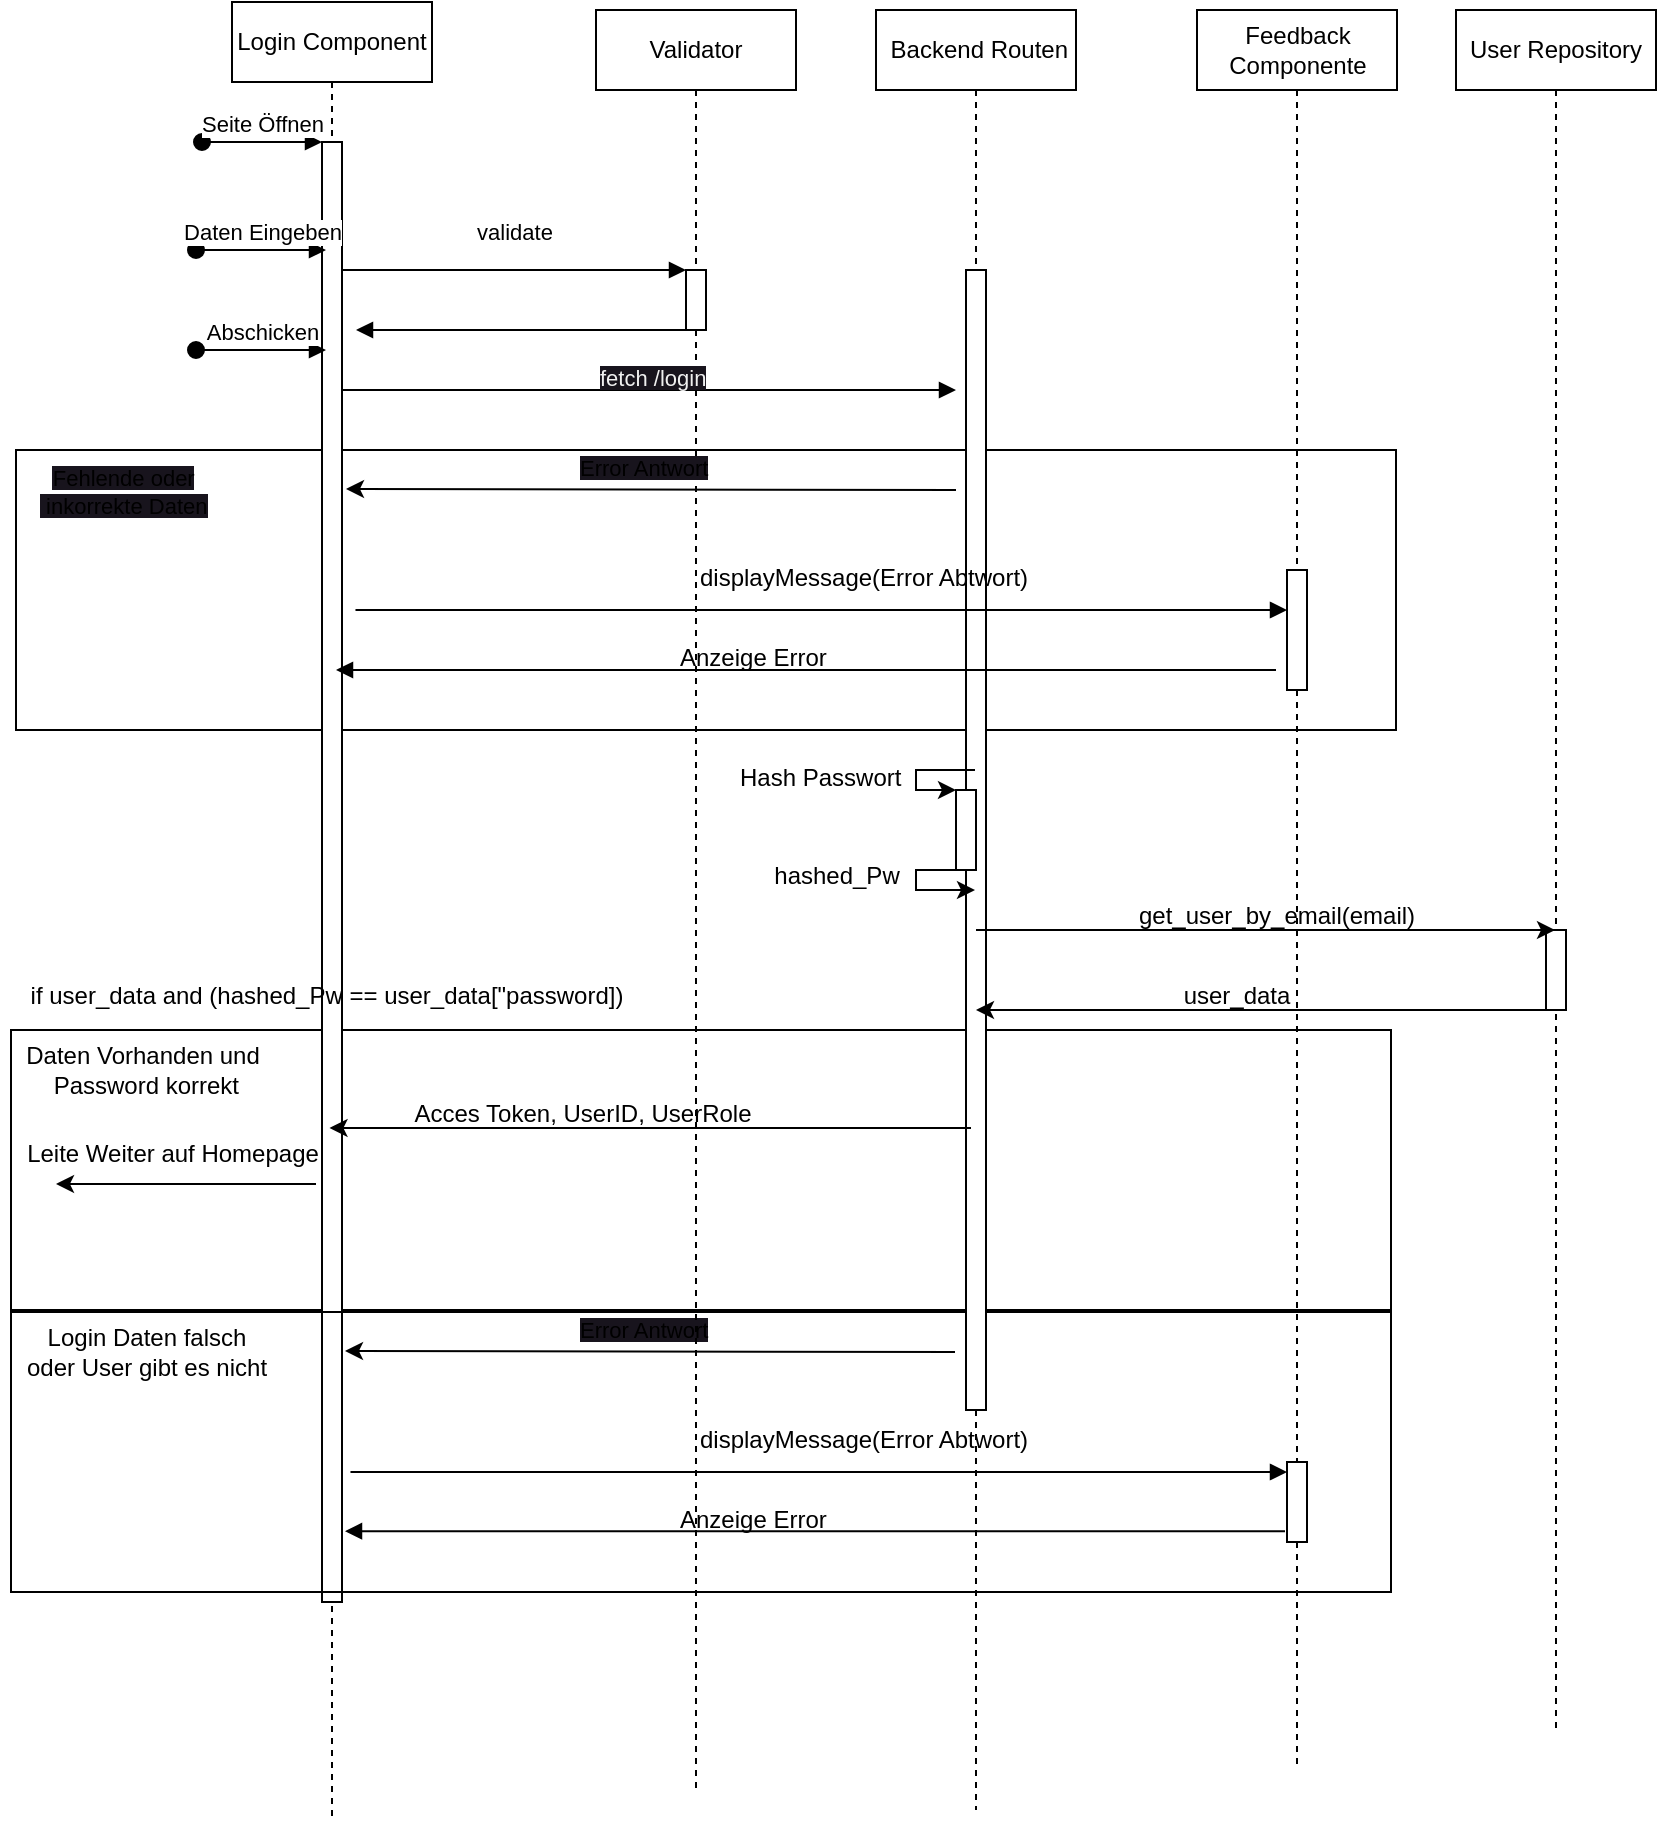 <mxfile version="24.1.0" type="device">
  <diagram name="Page-1" id="2YBvvXClWsGukQMizWep">
    <mxGraphModel dx="1105" dy="654" grid="1" gridSize="10" guides="1" tooltips="1" connect="1" arrows="1" fold="1" page="1" pageScale="1" pageWidth="850" pageHeight="1100" math="0" shadow="0">
      <root>
        <mxCell id="0" />
        <mxCell id="1" parent="0" />
        <mxCell id="eFoGn435We_nCQMnip67-62" value="" style="rounded=0;whiteSpace=wrap;html=1;fillColor=none;" vertex="1" parent="1">
          <mxGeometry x="17.5" y="600" width="690" height="140" as="geometry" />
        </mxCell>
        <mxCell id="eFoGn435We_nCQMnip67-8" value="" style="rounded=0;whiteSpace=wrap;html=1;fillColor=none;" vertex="1" parent="1">
          <mxGeometry x="20" y="310" width="690" height="140" as="geometry" />
        </mxCell>
        <mxCell id="aM9ryv3xv72pqoxQDRHE-1" value="Login Component" style="shape=umlLifeline;perimeter=lifelinePerimeter;whiteSpace=wrap;html=1;container=0;dropTarget=0;collapsible=0;recursiveResize=0;outlineConnect=0;portConstraint=eastwest;newEdgeStyle={&quot;edgeStyle&quot;:&quot;elbowEdgeStyle&quot;,&quot;elbow&quot;:&quot;vertical&quot;,&quot;curved&quot;:0,&quot;rounded&quot;:0};" parent="1" vertex="1">
          <mxGeometry x="128" y="86" width="100" height="910" as="geometry" />
        </mxCell>
        <mxCell id="aM9ryv3xv72pqoxQDRHE-2" value="" style="html=1;points=[];perimeter=orthogonalPerimeter;outlineConnect=0;targetShapes=umlLifeline;portConstraint=eastwest;newEdgeStyle={&quot;edgeStyle&quot;:&quot;elbowEdgeStyle&quot;,&quot;elbow&quot;:&quot;vertical&quot;,&quot;curved&quot;:0,&quot;rounded&quot;:0};" parent="aM9ryv3xv72pqoxQDRHE-1" vertex="1">
          <mxGeometry x="45" y="70" width="10" height="730" as="geometry" />
        </mxCell>
        <mxCell id="aM9ryv3xv72pqoxQDRHE-3" value="Seite Öffnen" style="html=1;verticalAlign=bottom;startArrow=oval;endArrow=block;startSize=8;edgeStyle=elbowEdgeStyle;elbow=vertical;curved=0;rounded=0;" parent="aM9ryv3xv72pqoxQDRHE-1" target="aM9ryv3xv72pqoxQDRHE-2" edge="1">
          <mxGeometry relative="1" as="geometry">
            <mxPoint x="-15" y="70" as="sourcePoint" />
          </mxGeometry>
        </mxCell>
        <mxCell id="eFoGn435We_nCQMnip67-67" value="" style="rounded=0;whiteSpace=wrap;html=1;fillColor=none;" vertex="1" parent="aM9ryv3xv72pqoxQDRHE-1">
          <mxGeometry x="-110.5" y="655" width="690" height="140" as="geometry" />
        </mxCell>
        <mxCell id="eFoGn435We_nCQMnip67-68" value="Login Daten falsch&lt;div&gt;oder User gibt es nicht&lt;/div&gt;" style="text;html=1;align=center;verticalAlign=middle;resizable=0;points=[];autosize=1;strokeColor=none;fillColor=none;" vertex="1" parent="aM9ryv3xv72pqoxQDRHE-1">
          <mxGeometry x="-113.5" y="655" width="140" height="40" as="geometry" />
        </mxCell>
        <mxCell id="eFoGn435We_nCQMnip67-70" value="" style="endArrow=classic;html=1;rounded=0;" edge="1" parent="aM9ryv3xv72pqoxQDRHE-1">
          <mxGeometry width="50" height="50" relative="1" as="geometry">
            <mxPoint x="361.5" y="675" as="sourcePoint" />
            <mxPoint x="56.5" y="674.5" as="targetPoint" />
          </mxGeometry>
        </mxCell>
        <mxCell id="eFoGn435We_nCQMnip67-71" value="&lt;div style=&quot;text-align: center;&quot;&gt;&lt;span style=&quot;font-size: 11px; text-wrap: nowrap; background-color: rgb(24, 20, 29);&quot;&gt;Error Antwort&lt;/span&gt;&lt;/div&gt;" style="text;whiteSpace=wrap;html=1;" vertex="1" parent="aM9ryv3xv72pqoxQDRHE-1">
          <mxGeometry x="171.5" y="650" width="70" height="40" as="geometry" />
        </mxCell>
        <mxCell id="eFoGn435We_nCQMnip67-73" value="&lt;div style=&quot;text-align: center;&quot;&gt;displayMessage(Error Abtwort)&lt;/div&gt;" style="text;whiteSpace=wrap;html=1;" vertex="1" parent="aM9ryv3xv72pqoxQDRHE-1">
          <mxGeometry x="231.5" y="705" width="190" height="40" as="geometry" />
        </mxCell>
        <mxCell id="eFoGn435We_nCQMnip67-74" value="" style="html=1;verticalAlign=bottom;endArrow=block;edgeStyle=elbowEdgeStyle;elbow=vertical;curved=0;rounded=0;exitX=0.246;exitY=0.571;exitDx=0;exitDy=0;exitPerimeter=0;" edge="1" parent="aM9ryv3xv72pqoxQDRHE-1">
          <mxGeometry relative="1" as="geometry">
            <mxPoint x="206.5" y="764.62" as="sourcePoint" />
            <Array as="points">
              <mxPoint x="526.5" y="764.62" />
            </Array>
            <mxPoint x="56.5" y="764.62" as="targetPoint" />
          </mxGeometry>
        </mxCell>
        <mxCell id="eFoGn435We_nCQMnip67-75" value="&lt;div style=&quot;text-align: center;&quot;&gt;Anzeige Error&lt;/div&gt;" style="text;whiteSpace=wrap;html=1;" vertex="1" parent="aM9ryv3xv72pqoxQDRHE-1">
          <mxGeometry x="221.5" y="745" width="190" height="40" as="geometry" />
        </mxCell>
        <mxCell id="aM9ryv3xv72pqoxQDRHE-5" value="Validator" style="shape=umlLifeline;perimeter=lifelinePerimeter;whiteSpace=wrap;html=1;container=0;dropTarget=0;collapsible=0;recursiveResize=0;outlineConnect=0;portConstraint=eastwest;newEdgeStyle={&quot;edgeStyle&quot;:&quot;elbowEdgeStyle&quot;,&quot;elbow&quot;:&quot;vertical&quot;,&quot;curved&quot;:0,&quot;rounded&quot;:0};" parent="1" vertex="1">
          <mxGeometry x="310" y="90" width="100" height="890" as="geometry" />
        </mxCell>
        <mxCell id="aM9ryv3xv72pqoxQDRHE-6" value="" style="html=1;points=[];perimeter=orthogonalPerimeter;outlineConnect=0;targetShapes=umlLifeline;portConstraint=eastwest;newEdgeStyle={&quot;edgeStyle&quot;:&quot;elbowEdgeStyle&quot;,&quot;elbow&quot;:&quot;vertical&quot;,&quot;curved&quot;:0,&quot;rounded&quot;:0};" parent="aM9ryv3xv72pqoxQDRHE-5" vertex="1">
          <mxGeometry x="45" y="130" width="10" height="30" as="geometry" />
        </mxCell>
        <mxCell id="aM9ryv3xv72pqoxQDRHE-7" value="validate" style="html=1;verticalAlign=bottom;endArrow=block;edgeStyle=elbowEdgeStyle;elbow=vertical;curved=0;rounded=0;" parent="1" source="aM9ryv3xv72pqoxQDRHE-2" target="aM9ryv3xv72pqoxQDRHE-6" edge="1">
          <mxGeometry y="10" relative="1" as="geometry">
            <mxPoint x="285" y="180" as="sourcePoint" />
            <Array as="points">
              <mxPoint x="260" y="220" />
              <mxPoint x="270" y="170" />
            </Array>
            <mxPoint as="offset" />
          </mxGeometry>
        </mxCell>
        <mxCell id="aM9ryv3xv72pqoxQDRHE-9" value="" style="html=1;verticalAlign=bottom;endArrow=block;edgeStyle=elbowEdgeStyle;elbow=vertical;curved=0;rounded=0;" parent="1" edge="1">
          <mxGeometry relative="1" as="geometry">
            <mxPoint x="355" y="250" as="sourcePoint" />
            <Array as="points">
              <mxPoint x="280" y="250" />
            </Array>
            <mxPoint x="190" y="250" as="targetPoint" />
          </mxGeometry>
        </mxCell>
        <mxCell id="eFoGn435We_nCQMnip67-1" value="Daten Eingeben" style="html=1;verticalAlign=bottom;startArrow=oval;endArrow=block;startSize=8;edgeStyle=elbowEdgeStyle;elbow=vertical;curved=0;rounded=0;" edge="1" parent="1">
          <mxGeometry relative="1" as="geometry">
            <mxPoint x="110" y="210" as="sourcePoint" />
            <mxPoint x="175" y="210" as="targetPoint" />
          </mxGeometry>
        </mxCell>
        <mxCell id="eFoGn435We_nCQMnip67-2" value="Abschicken" style="html=1;verticalAlign=bottom;startArrow=oval;endArrow=block;startSize=8;edgeStyle=elbowEdgeStyle;elbow=vertical;curved=0;rounded=0;" edge="1" parent="1">
          <mxGeometry relative="1" as="geometry">
            <mxPoint x="110" y="260" as="sourcePoint" />
            <mxPoint x="175" y="260" as="targetPoint" />
          </mxGeometry>
        </mxCell>
        <mxCell id="eFoGn435We_nCQMnip67-3" value="&amp;nbsp;Backend Routen" style="shape=umlLifeline;perimeter=lifelinePerimeter;whiteSpace=wrap;html=1;container=0;dropTarget=0;collapsible=0;recursiveResize=0;outlineConnect=0;portConstraint=eastwest;newEdgeStyle={&quot;edgeStyle&quot;:&quot;elbowEdgeStyle&quot;,&quot;elbow&quot;:&quot;vertical&quot;,&quot;curved&quot;:0,&quot;rounded&quot;:0};" vertex="1" parent="1">
          <mxGeometry x="450" y="90" width="100" height="900" as="geometry" />
        </mxCell>
        <mxCell id="eFoGn435We_nCQMnip67-4" value="" style="html=1;points=[];perimeter=orthogonalPerimeter;outlineConnect=0;targetShapes=umlLifeline;portConstraint=eastwest;newEdgeStyle={&quot;edgeStyle&quot;:&quot;elbowEdgeStyle&quot;,&quot;elbow&quot;:&quot;vertical&quot;,&quot;curved&quot;:0,&quot;rounded&quot;:0};" vertex="1" parent="eFoGn435We_nCQMnip67-3">
          <mxGeometry x="45" y="130" width="10" height="570" as="geometry" />
        </mxCell>
        <mxCell id="eFoGn435We_nCQMnip67-5" value="" style="html=1;verticalAlign=bottom;endArrow=block;edgeStyle=elbowEdgeStyle;elbow=vertical;curved=0;rounded=0;" edge="1" parent="1" source="aM9ryv3xv72pqoxQDRHE-2">
          <mxGeometry relative="1" as="geometry">
            <mxPoint x="190" y="280" as="sourcePoint" />
            <Array as="points">
              <mxPoint x="290" y="280" />
            </Array>
            <mxPoint x="490" y="280" as="targetPoint" />
          </mxGeometry>
        </mxCell>
        <mxCell id="eFoGn435We_nCQMnip67-7" value="&lt;span style=&quot;color: rgb(240, 240, 240); font-family: Helvetica; font-size: 11px; font-style: normal; font-variant-ligatures: normal; font-variant-caps: normal; font-weight: 400; letter-spacing: normal; orphans: 2; text-align: center; text-indent: 0px; text-transform: none; widows: 2; word-spacing: 0px; -webkit-text-stroke-width: 0px; white-space: nowrap; background-color: rgb(24, 20, 29); text-decoration-thickness: initial; text-decoration-style: initial; text-decoration-color: initial; display: inline !important; float: none;&quot;&gt;fetch /login&lt;/span&gt;" style="text;whiteSpace=wrap;html=1;" vertex="1" parent="1">
          <mxGeometry x="310" y="260" width="70" height="40" as="geometry" />
        </mxCell>
        <mxCell id="eFoGn435We_nCQMnip67-9" value="&lt;div style=&quot;text-align: center;&quot;&gt;&lt;span style=&quot;font-size: 11px; text-wrap: nowrap; background-color: rgb(24, 20, 29);&quot;&gt;Fehlende oder&lt;/span&gt;&lt;/div&gt;&lt;div style=&quot;text-align: center;&quot;&gt;&lt;span style=&quot;font-size: 11px; text-wrap: nowrap; background-color: rgb(24, 20, 29);&quot;&gt;&amp;nbsp;inkorrekte Daten&lt;/span&gt;&lt;/div&gt;" style="text;whiteSpace=wrap;html=1;" vertex="1" parent="1">
          <mxGeometry x="30" y="310" width="70" height="40" as="geometry" />
        </mxCell>
        <mxCell id="eFoGn435We_nCQMnip67-19" value="" style="endArrow=classic;html=1;rounded=0;" edge="1" parent="1">
          <mxGeometry width="50" height="50" relative="1" as="geometry">
            <mxPoint x="490" y="330" as="sourcePoint" />
            <mxPoint x="185" y="329.5" as="targetPoint" />
          </mxGeometry>
        </mxCell>
        <mxCell id="eFoGn435We_nCQMnip67-20" value="&lt;div style=&quot;text-align: center;&quot;&gt;&lt;span style=&quot;font-size: 11px; text-wrap: nowrap; background-color: rgb(24, 20, 29);&quot;&gt;Error Antwort&lt;/span&gt;&lt;/div&gt;" style="text;whiteSpace=wrap;html=1;" vertex="1" parent="1">
          <mxGeometry x="300" y="305" width="70" height="40" as="geometry" />
        </mxCell>
        <mxCell id="eFoGn435We_nCQMnip67-21" value="" style="html=1;verticalAlign=bottom;endArrow=block;edgeStyle=elbowEdgeStyle;elbow=vertical;curved=0;rounded=0;exitX=0.246;exitY=0.571;exitDx=0;exitDy=0;exitPerimeter=0;" edge="1" parent="1" source="eFoGn435We_nCQMnip67-8" target="eFoGn435We_nCQMnip67-11">
          <mxGeometry relative="1" as="geometry">
            <mxPoint x="260" y="390" as="sourcePoint" />
            <Array as="points">
              <mxPoint x="365" y="390" />
            </Array>
            <mxPoint x="565" y="390" as="targetPoint" />
          </mxGeometry>
        </mxCell>
        <mxCell id="eFoGn435We_nCQMnip67-22" value="&lt;div style=&quot;text-align: center;&quot;&gt;displayMessage(Error Abtwort)&lt;/div&gt;" style="text;whiteSpace=wrap;html=1;" vertex="1" parent="1">
          <mxGeometry x="360" y="360" width="190" height="40" as="geometry" />
        </mxCell>
        <mxCell id="eFoGn435We_nCQMnip67-24" value="" style="html=1;verticalAlign=bottom;endArrow=block;edgeStyle=elbowEdgeStyle;elbow=vertical;curved=0;rounded=0;exitX=0.246;exitY=0.571;exitDx=0;exitDy=0;exitPerimeter=0;" edge="1" parent="1">
          <mxGeometry relative="1" as="geometry">
            <mxPoint x="330" y="420" as="sourcePoint" />
            <Array as="points">
              <mxPoint x="650" y="420" />
            </Array>
            <mxPoint x="180" y="420" as="targetPoint" />
          </mxGeometry>
        </mxCell>
        <mxCell id="eFoGn435We_nCQMnip67-25" value="&lt;div style=&quot;text-align: center;&quot;&gt;Anzeige Error&lt;/div&gt;" style="text;whiteSpace=wrap;html=1;" vertex="1" parent="1">
          <mxGeometry x="350" y="400" width="190" height="40" as="geometry" />
        </mxCell>
        <mxCell id="eFoGn435We_nCQMnip67-30" value="" style="html=1;points=[];perimeter=orthogonalPerimeter;outlineConnect=0;targetShapes=umlLifeline;portConstraint=eastwest;newEdgeStyle={&quot;edgeStyle&quot;:&quot;elbowEdgeStyle&quot;,&quot;elbow&quot;:&quot;vertical&quot;,&quot;curved&quot;:0,&quot;rounded&quot;:0};" vertex="1" parent="1">
          <mxGeometry x="490" y="480" width="10" height="40" as="geometry" />
        </mxCell>
        <mxCell id="eFoGn435We_nCQMnip67-31" value="" style="endArrow=classic;html=1;rounded=0;" edge="1" parent="1" source="eFoGn435We_nCQMnip67-3" target="eFoGn435We_nCQMnip67-30">
          <mxGeometry width="50" height="50" relative="1" as="geometry">
            <mxPoint x="430" y="430" as="sourcePoint" />
            <mxPoint x="480" y="380" as="targetPoint" />
            <Array as="points">
              <mxPoint x="470" y="470" />
              <mxPoint x="470" y="480" />
            </Array>
          </mxGeometry>
        </mxCell>
        <mxCell id="eFoGn435We_nCQMnip67-32" value="&lt;div style=&quot;text-align: center;&quot;&gt;Hash Passwort&lt;/div&gt;" style="text;whiteSpace=wrap;html=1;" vertex="1" parent="1">
          <mxGeometry x="380" y="460" width="90" height="30" as="geometry" />
        </mxCell>
        <mxCell id="eFoGn435We_nCQMnip67-34" value="" style="endArrow=classic;html=1;rounded=0;" edge="1" parent="1" target="eFoGn435We_nCQMnip67-3">
          <mxGeometry width="50" height="50" relative="1" as="geometry">
            <mxPoint x="490" y="520" as="sourcePoint" />
            <mxPoint x="480" y="530" as="targetPoint" />
            <Array as="points">
              <mxPoint x="470" y="520" />
              <mxPoint x="470" y="530" />
            </Array>
          </mxGeometry>
        </mxCell>
        <mxCell id="eFoGn435We_nCQMnip67-35" value="User Repository" style="shape=umlLifeline;perimeter=lifelinePerimeter;whiteSpace=wrap;html=1;container=0;dropTarget=0;collapsible=0;recursiveResize=0;outlineConnect=0;portConstraint=eastwest;newEdgeStyle={&quot;edgeStyle&quot;:&quot;elbowEdgeStyle&quot;,&quot;elbow&quot;:&quot;vertical&quot;,&quot;curved&quot;:0,&quot;rounded&quot;:0};" vertex="1" parent="1">
          <mxGeometry x="740" y="90" width="100" height="860" as="geometry" />
        </mxCell>
        <mxCell id="eFoGn435We_nCQMnip67-36" value="" style="html=1;points=[];perimeter=orthogonalPerimeter;outlineConnect=0;targetShapes=umlLifeline;portConstraint=eastwest;newEdgeStyle={&quot;edgeStyle&quot;:&quot;elbowEdgeStyle&quot;,&quot;elbow&quot;:&quot;vertical&quot;,&quot;curved&quot;:0,&quot;rounded&quot;:0};" vertex="1" parent="eFoGn435We_nCQMnip67-35">
          <mxGeometry x="45" y="460" width="10" height="40" as="geometry" />
        </mxCell>
        <mxCell id="eFoGn435We_nCQMnip67-37" value="" style="endArrow=classic;html=1;rounded=0;" edge="1" parent="1" source="eFoGn435We_nCQMnip67-3" target="eFoGn435We_nCQMnip67-35">
          <mxGeometry width="50" height="50" relative="1" as="geometry">
            <mxPoint x="590" y="470" as="sourcePoint" />
            <mxPoint x="640" y="420" as="targetPoint" />
            <Array as="points">
              <mxPoint x="590" y="550" />
            </Array>
          </mxGeometry>
        </mxCell>
        <mxCell id="eFoGn435We_nCQMnip67-38" value="get_user_by_email(email)" style="text;html=1;align=center;verticalAlign=middle;resizable=0;points=[];autosize=1;strokeColor=none;fillColor=none;" vertex="1" parent="1">
          <mxGeometry x="570" y="528" width="160" height="30" as="geometry" />
        </mxCell>
        <mxCell id="eFoGn435We_nCQMnip67-40" value="" style="endArrow=classic;html=1;rounded=0;" edge="1" parent="1">
          <mxGeometry width="50" height="50" relative="1" as="geometry">
            <mxPoint x="785.55" y="590" as="sourcePoint" />
            <mxPoint x="499.997" y="590" as="targetPoint" />
          </mxGeometry>
        </mxCell>
        <mxCell id="eFoGn435We_nCQMnip67-41" value="user_data" style="text;html=1;align=center;verticalAlign=middle;resizable=0;points=[];autosize=1;strokeColor=none;fillColor=none;" vertex="1" parent="1">
          <mxGeometry x="590" y="568" width="80" height="30" as="geometry" />
        </mxCell>
        <mxCell id="eFoGn435We_nCQMnip67-42" value="" style="endArrow=classic;html=1;rounded=0;" edge="1" parent="1">
          <mxGeometry width="50" height="50" relative="1" as="geometry">
            <mxPoint x="497.5" y="649" as="sourcePoint" />
            <mxPoint x="176.75" y="649.0" as="targetPoint" />
          </mxGeometry>
        </mxCell>
        <mxCell id="eFoGn435We_nCQMnip67-43" value="Acces Token, UserID, UserRole" style="text;html=1;align=center;verticalAlign=middle;resizable=0;points=[];autosize=1;strokeColor=none;fillColor=none;" vertex="1" parent="1">
          <mxGeometry x="207.5" y="627" width="190" height="30" as="geometry" />
        </mxCell>
        <mxCell id="eFoGn435We_nCQMnip67-46" value="" style="endArrow=classic;html=1;rounded=0;" edge="1" parent="1">
          <mxGeometry width="50" height="50" relative="1" as="geometry">
            <mxPoint x="170" y="677" as="sourcePoint" />
            <mxPoint x="40" y="677" as="targetPoint" />
          </mxGeometry>
        </mxCell>
        <mxCell id="eFoGn435We_nCQMnip67-47" value="Leite Weiter auf Homepage" style="text;html=1;align=center;verticalAlign=middle;resizable=0;points=[];autosize=1;strokeColor=none;fillColor=none;" vertex="1" parent="1">
          <mxGeometry x="12.5" y="647" width="170" height="30" as="geometry" />
        </mxCell>
        <mxCell id="eFoGn435We_nCQMnip67-64" value="if user_data and (hashed_Pw == user_data[&quot;password])" style="text;html=1;align=center;verticalAlign=middle;resizable=0;points=[];autosize=1;strokeColor=none;fillColor=none;" vertex="1" parent="1">
          <mxGeometry x="15" y="568" width="320" height="30" as="geometry" />
        </mxCell>
        <mxCell id="eFoGn435We_nCQMnip67-65" value="Daten Vorhanden und&lt;div&gt;&amp;nbsp;Password korrekt&lt;/div&gt;" style="text;html=1;align=center;verticalAlign=middle;resizable=0;points=[];autosize=1;strokeColor=none;fillColor=none;" vertex="1" parent="1">
          <mxGeometry x="12.5" y="600" width="140" height="40" as="geometry" />
        </mxCell>
        <mxCell id="eFoGn435We_nCQMnip67-10" value="Feedback Componente" style="shape=umlLifeline;perimeter=lifelinePerimeter;whiteSpace=wrap;html=1;container=0;dropTarget=0;collapsible=0;recursiveResize=0;outlineConnect=0;portConstraint=eastwest;newEdgeStyle={&quot;edgeStyle&quot;:&quot;elbowEdgeStyle&quot;,&quot;elbow&quot;:&quot;vertical&quot;,&quot;curved&quot;:0,&quot;rounded&quot;:0};size=40;" vertex="1" parent="1">
          <mxGeometry x="610.5" y="90" width="100" height="880" as="geometry" />
        </mxCell>
        <mxCell id="eFoGn435We_nCQMnip67-11" value="" style="html=1;points=[];perimeter=orthogonalPerimeter;outlineConnect=0;targetShapes=umlLifeline;portConstraint=eastwest;newEdgeStyle={&quot;edgeStyle&quot;:&quot;elbowEdgeStyle&quot;,&quot;elbow&quot;:&quot;vertical&quot;,&quot;curved&quot;:0,&quot;rounded&quot;:0};" vertex="1" parent="eFoGn435We_nCQMnip67-10">
          <mxGeometry x="45" y="280" width="10" height="60" as="geometry" />
        </mxCell>
        <mxCell id="eFoGn435We_nCQMnip67-69" value="" style="html=1;points=[];perimeter=orthogonalPerimeter;outlineConnect=0;targetShapes=umlLifeline;portConstraint=eastwest;newEdgeStyle={&quot;edgeStyle&quot;:&quot;elbowEdgeStyle&quot;,&quot;elbow&quot;:&quot;vertical&quot;,&quot;curved&quot;:0,&quot;rounded&quot;:0};fillColor=default;" vertex="1" parent="eFoGn435We_nCQMnip67-10">
          <mxGeometry x="45" y="726" width="10" height="40" as="geometry" />
        </mxCell>
        <mxCell id="eFoGn435We_nCQMnip67-72" value="" style="html=1;verticalAlign=bottom;endArrow=block;edgeStyle=elbowEdgeStyle;elbow=vertical;curved=0;rounded=0;exitX=0.246;exitY=0.571;exitDx=0;exitDy=0;exitPerimeter=0;" edge="1" parent="1" source="eFoGn435We_nCQMnip67-67" target="eFoGn435We_nCQMnip67-69">
          <mxGeometry relative="1" as="geometry">
            <mxPoint x="259.5" y="821" as="sourcePoint" />
            <Array as="points">
              <mxPoint x="364.5" y="821" />
            </Array>
            <mxPoint x="564.5" y="821" as="targetPoint" />
          </mxGeometry>
        </mxCell>
        <mxCell id="eFoGn435We_nCQMnip67-86" value="hashed_Pw" style="text;html=1;align=center;verticalAlign=middle;resizable=0;points=[];autosize=1;strokeColor=none;fillColor=none;" vertex="1" parent="1">
          <mxGeometry x="385" y="508" width="90" height="30" as="geometry" />
        </mxCell>
      </root>
    </mxGraphModel>
  </diagram>
</mxfile>

